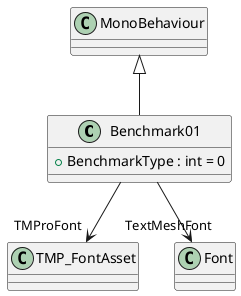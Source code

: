 @startuml
class Benchmark01 {
    + BenchmarkType : int = 0
}
MonoBehaviour <|-- Benchmark01
Benchmark01 --> "TMProFont" TMP_FontAsset
Benchmark01 --> "TextMeshFont" Font
@enduml
